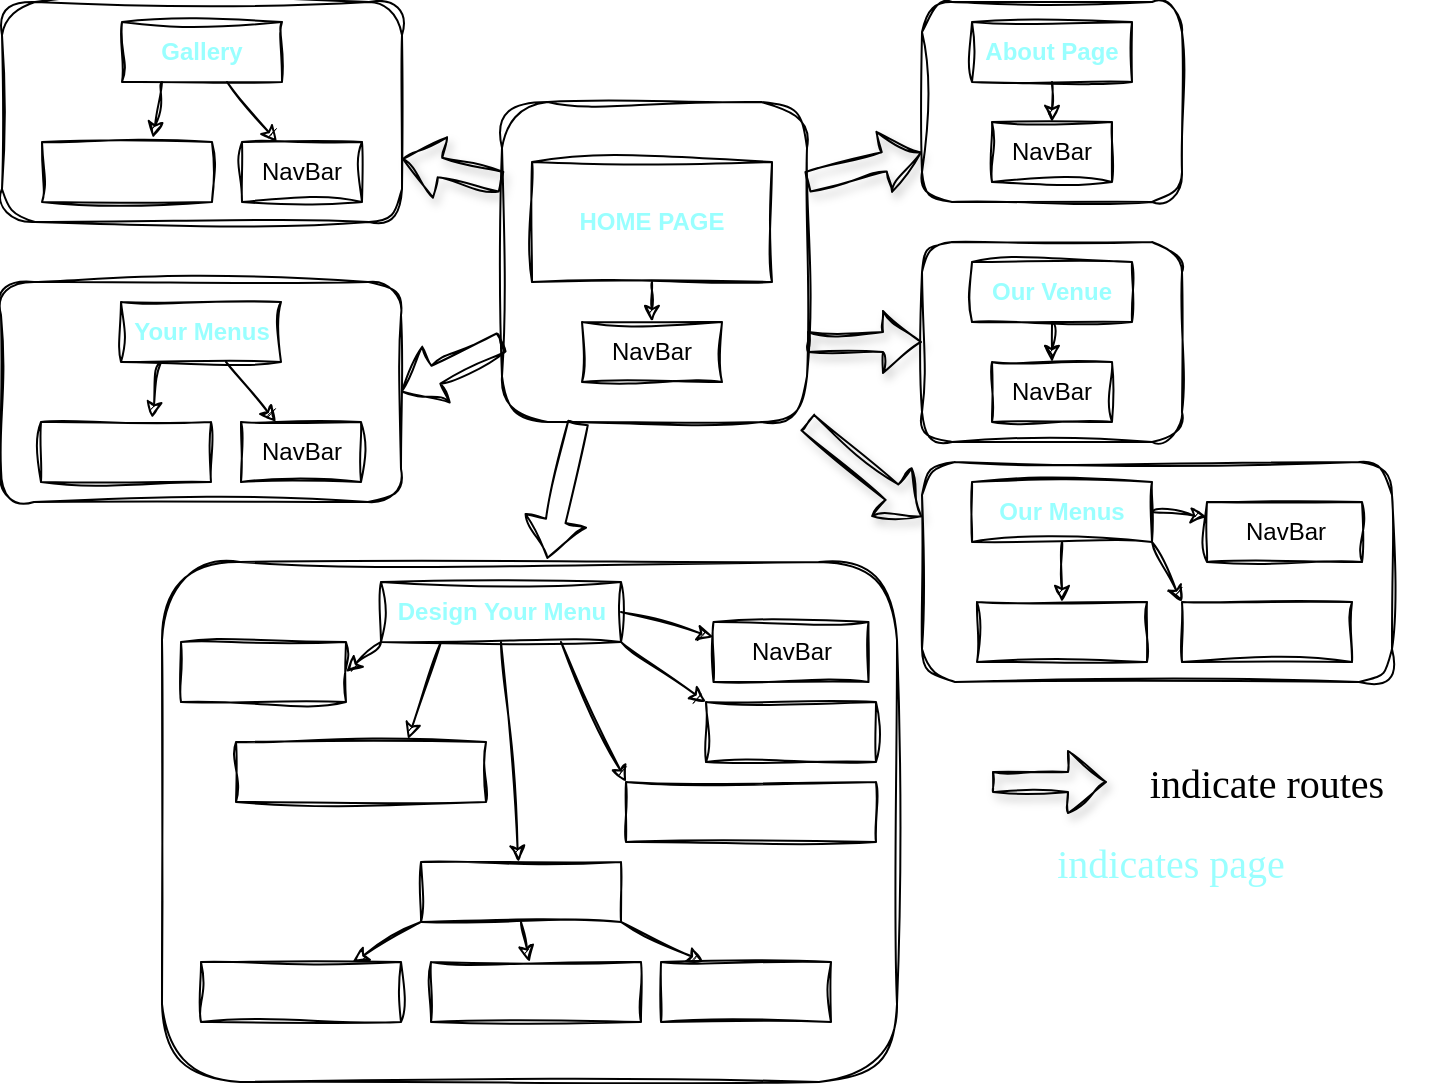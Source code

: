 <mxfile>
    <diagram id="sTTtGZmhN62so4-97QMT" name="Page-1">
        <mxGraphModel dx="896" dy="647" grid="1" gridSize="10" guides="1" tooltips="1" connect="1" arrows="1" fold="1" page="1" pageScale="1" pageWidth="850" pageHeight="1100" math="0" shadow="0">
            <root>
                <mxCell id="0"/>
                <mxCell id="1" parent="0"/>
                <mxCell id="4" style="edgeStyle=none;html=1;exitX=0.5;exitY=1;exitDx=0;exitDy=0;sketch=1;curveFitting=1;jiggle=2;" edge="1" parent="1" source="2" target="3">
                    <mxGeometry relative="1" as="geometry"/>
                </mxCell>
                <mxCell id="2" value="&lt;font color=&quot;#99ffff&quot;&gt;&lt;b&gt;HOME PAGE&lt;/b&gt;&lt;/font&gt;" style="whiteSpace=wrap;html=1;sketch=1;curveFitting=1;jiggle=2;" vertex="1" parent="1">
                    <mxGeometry x="335" y="230" width="120" height="60" as="geometry"/>
                </mxCell>
                <mxCell id="3" value="NavBar" style="whiteSpace=wrap;html=1;sketch=1;curveFitting=1;jiggle=2;" vertex="1" parent="1">
                    <mxGeometry x="360" y="310" width="70" height="30" as="geometry"/>
                </mxCell>
                <mxCell id="43" style="edgeStyle=none;shape=flexArrow;hachureGap=4;html=1;exitX=1;exitY=0.25;exitDx=0;exitDy=0;entryX=0;entryY=0.75;entryDx=0;entryDy=0;shadow=1;fontFamily=Architects Daughter;fontSource=https%3A%2F%2Ffonts.googleapis.com%2Fcss%3Ffamily%3DArchitects%2BDaughter;fontSize=16;sketch=1;curveFitting=1;jiggle=2;" edge="1" parent="1" source="6" target="8">
                    <mxGeometry relative="1" as="geometry"/>
                </mxCell>
                <mxCell id="44" style="edgeStyle=none;shape=flexArrow;hachureGap=4;html=1;exitX=1;exitY=0.75;exitDx=0;exitDy=0;entryX=0;entryY=0.5;entryDx=0;entryDy=0;shadow=1;fontFamily=Architects Daughter;fontSource=https%3A%2F%2Ffonts.googleapis.com%2Fcss%3Ffamily%3DArchitects%2BDaughter;fontSize=16;sketch=1;curveFitting=1;jiggle=2;" edge="1" parent="1" source="6" target="17">
                    <mxGeometry relative="1" as="geometry"/>
                </mxCell>
                <mxCell id="45" style="edgeStyle=none;shape=flexArrow;hachureGap=4;html=1;exitX=1;exitY=1;exitDx=0;exitDy=0;entryX=0;entryY=0.25;entryDx=0;entryDy=0;shadow=1;fontFamily=Architects Daughter;fontSource=https%3A%2F%2Ffonts.googleapis.com%2Fcss%3Ffamily%3DArchitects%2BDaughter;fontSize=16;sketch=1;curveFitting=1;jiggle=2;" edge="1" parent="1" source="6" target="21">
                    <mxGeometry relative="1" as="geometry"/>
                </mxCell>
                <mxCell id="46" style="edgeStyle=none;shape=flexArrow;hachureGap=4;html=1;exitX=0;exitY=0.25;exitDx=0;exitDy=0;shadow=1;fontFamily=Architects Daughter;fontSource=https%3A%2F%2Ffonts.googleapis.com%2Fcss%3Ffamily%3DArchitects%2BDaughter;fontSize=16;sketch=1;curveFitting=1;jiggle=2;" edge="1" parent="1" source="6" target="34">
                    <mxGeometry relative="1" as="geometry"/>
                </mxCell>
                <mxCell id="97" style="edgeStyle=none;shape=flexArrow;sketch=1;hachureGap=4;jiggle=2;curveFitting=1;html=1;exitX=0;exitY=0.75;exitDx=0;exitDy=0;entryX=1;entryY=0.5;entryDx=0;entryDy=0;fontFamily=Architects Daughter;fontSource=https%3A%2F%2Ffonts.googleapis.com%2Fcss%3Ffamily%3DArchitects%2BDaughter;fontSize=16;" edge="1" parent="1" source="6" target="91">
                    <mxGeometry relative="1" as="geometry"/>
                </mxCell>
                <mxCell id="98" style="edgeStyle=none;shape=flexArrow;sketch=1;hachureGap=4;jiggle=2;curveFitting=1;html=1;exitX=0.25;exitY=1;exitDx=0;exitDy=0;entryX=0.524;entryY=-0.006;entryDx=0;entryDy=0;entryPerimeter=0;fontFamily=Architects Daughter;fontSource=https%3A%2F%2Ffonts.googleapis.com%2Fcss%3Ffamily%3DArchitects%2BDaughter;fontSize=16;" edge="1" parent="1" source="6" target="59">
                    <mxGeometry relative="1" as="geometry"/>
                </mxCell>
                <mxCell id="6" value="" style="whiteSpace=wrap;html=1;rounded=1;fillColor=none;sketch=1;curveFitting=1;jiggle=2;" vertex="1" parent="1">
                    <mxGeometry x="320" y="200" width="152.5" height="160" as="geometry"/>
                </mxCell>
                <mxCell id="8" value="" style="whiteSpace=wrap;html=1;rounded=1;fillColor=none;sketch=1;curveFitting=1;jiggle=2;" vertex="1" parent="1">
                    <mxGeometry x="530" y="150" width="130" height="100" as="geometry"/>
                </mxCell>
                <mxCell id="14" value="" style="edgeStyle=none;html=1;sketch=1;curveFitting=1;jiggle=2;" edge="1" parent="1" source="10" target="12">
                    <mxGeometry relative="1" as="geometry"/>
                </mxCell>
                <mxCell id="10" value="&lt;b&gt;&lt;font color=&quot;#99ffff&quot;&gt;About Page&lt;/font&gt;&lt;/b&gt;" style="whiteSpace=wrap;html=1;rounded=0;fillColor=none;sketch=1;curveFitting=1;jiggle=2;" vertex="1" parent="1">
                    <mxGeometry x="555" y="160" width="80" height="30" as="geometry"/>
                </mxCell>
                <mxCell id="12" value="NavBar" style="whiteSpace=wrap;html=1;rounded=0;fillColor=none;sketch=1;curveFitting=1;jiggle=2;" vertex="1" parent="1">
                    <mxGeometry x="565" y="210" width="60" height="30" as="geometry"/>
                </mxCell>
                <mxCell id="17" value="" style="whiteSpace=wrap;html=1;rounded=1;fillColor=none;sketch=1;curveFitting=1;jiggle=2;" vertex="1" parent="1">
                    <mxGeometry x="530" y="270" width="130" height="100" as="geometry"/>
                </mxCell>
                <mxCell id="20" value="" style="edgeStyle=none;html=1;sketch=1;curveFitting=1;jiggle=2;" edge="1" parent="1" source="18" target="19">
                    <mxGeometry relative="1" as="geometry"/>
                </mxCell>
                <mxCell id="18" value="&lt;b style=&quot;&quot;&gt;&lt;font color=&quot;#99ffff&quot;&gt;Our Venue&lt;/font&gt;&lt;/b&gt;" style="whiteSpace=wrap;html=1;rounded=0;fillColor=none;sketch=1;curveFitting=1;jiggle=2;" vertex="1" parent="1">
                    <mxGeometry x="555" y="280" width="80" height="30" as="geometry"/>
                </mxCell>
                <mxCell id="19" value="NavBar" style="whiteSpace=wrap;html=1;rounded=0;fillColor=none;sketch=1;curveFitting=1;jiggle=2;" vertex="1" parent="1">
                    <mxGeometry x="565" y="330" width="60" height="30" as="geometry"/>
                </mxCell>
                <mxCell id="21" value="" style="whiteSpace=wrap;html=1;rounded=1;fillColor=none;sketch=1;curveFitting=1;jiggle=2;" vertex="1" parent="1">
                    <mxGeometry x="530" y="380" width="235" height="110" as="geometry"/>
                </mxCell>
                <mxCell id="28" style="edgeStyle=none;html=1;exitX=0.5;exitY=1;exitDx=0;exitDy=0;entryX=0.5;entryY=0;entryDx=0;entryDy=0;fontColor=#FFFFFF;sketch=1;curveFitting=1;jiggle=2;" edge="1" parent="1" source="23" target="25">
                    <mxGeometry relative="1" as="geometry"/>
                </mxCell>
                <mxCell id="29" style="edgeStyle=none;html=1;exitX=1;exitY=1;exitDx=0;exitDy=0;entryX=0;entryY=0;entryDx=0;entryDy=0;fontColor=#FFFFFF;sketch=1;curveFitting=1;jiggle=2;" edge="1" parent="1" source="23" target="26">
                    <mxGeometry relative="1" as="geometry"/>
                </mxCell>
                <mxCell id="30" style="edgeStyle=none;html=1;exitX=1;exitY=0.5;exitDx=0;exitDy=0;entryX=0;entryY=0.25;entryDx=0;entryDy=0;fontColor=#FFFFFF;sketch=1;curveFitting=1;jiggle=2;" edge="1" parent="1" source="23" target="27">
                    <mxGeometry relative="1" as="geometry"/>
                </mxCell>
                <mxCell id="23" value="&lt;b&gt;&lt;font color=&quot;#99ffff&quot;&gt;Our Menus&lt;/font&gt;&lt;/b&gt;" style="whiteSpace=wrap;html=1;rounded=0;fillColor=none;sketch=1;curveFitting=1;jiggle=2;" vertex="1" parent="1">
                    <mxGeometry x="555" y="390" width="90" height="30" as="geometry"/>
                </mxCell>
                <mxCell id="25" value="&lt;font style=&quot;&quot; color=&quot;#ffffff&quot;&gt;MenuNavBar&lt;/font&gt;" style="whiteSpace=wrap;html=1;rounded=0;fontColor=#99FFFF;fillColor=none;sketch=1;curveFitting=1;jiggle=2;" vertex="1" parent="1">
                    <mxGeometry x="557.5" y="450" width="85" height="30" as="geometry"/>
                </mxCell>
                <mxCell id="26" value="&lt;font style=&quot;&quot; color=&quot;#ffffff&quot;&gt;MenuItemList&lt;/font&gt;" style="whiteSpace=wrap;html=1;rounded=0;fontColor=#99FFFF;fillColor=none;sketch=1;curveFitting=1;jiggle=2;" vertex="1" parent="1">
                    <mxGeometry x="660" y="450" width="85" height="30" as="geometry"/>
                </mxCell>
                <mxCell id="27" value="NavBar" style="whiteSpace=wrap;html=1;rounded=0;fillColor=none;sketch=1;curveFitting=1;jiggle=2;" vertex="1" parent="1">
                    <mxGeometry x="672.5" y="400" width="77.5" height="30" as="geometry"/>
                </mxCell>
                <mxCell id="34" value="" style="whiteSpace=wrap;html=1;rounded=1;fillColor=none;sketch=1;curveFitting=1;jiggle=2;" vertex="1" parent="1">
                    <mxGeometry x="70" y="150" width="200" height="110" as="geometry"/>
                </mxCell>
                <mxCell id="35" value="" style="edgeStyle=none;html=1;sketch=1;curveFitting=1;jiggle=2;" edge="1" source="36" target="37" parent="1">
                    <mxGeometry relative="1" as="geometry"/>
                </mxCell>
                <mxCell id="40" style="edgeStyle=none;html=1;exitX=0.25;exitY=1;exitDx=0;exitDy=0;entryX=0.653;entryY=-0.067;entryDx=0;entryDy=0;entryPerimeter=0;fontColor=#FFFFFF;sketch=1;curveFitting=1;jiggle=2;" edge="1" parent="1" source="36" target="39">
                    <mxGeometry relative="1" as="geometry"/>
                </mxCell>
                <mxCell id="36" value="&lt;b&gt;&lt;font color=&quot;#99ffff&quot;&gt;Gallery&lt;/font&gt;&lt;/b&gt;" style="whiteSpace=wrap;html=1;rounded=0;fillColor=none;sketch=1;curveFitting=1;jiggle=2;" vertex="1" parent="1">
                    <mxGeometry x="130" y="160" width="80" height="30" as="geometry"/>
                </mxCell>
                <mxCell id="37" value="NavBar" style="whiteSpace=wrap;html=1;rounded=0;fillColor=none;sketch=1;curveFitting=1;jiggle=2;" vertex="1" parent="1">
                    <mxGeometry x="190" y="220" width="60" height="30" as="geometry"/>
                </mxCell>
                <mxCell id="39" value="&lt;font style=&quot;&quot; color=&quot;#ffffff&quot;&gt;ImageGallery&lt;/font&gt;" style="whiteSpace=wrap;html=1;rounded=0;fontColor=#99FFFF;fillColor=none;sketch=1;curveFitting=1;jiggle=2;" vertex="1" parent="1">
                    <mxGeometry x="90" y="220" width="85" height="30" as="geometry"/>
                </mxCell>
                <mxCell id="59" value="" style="whiteSpace=wrap;html=1;rounded=1;fillColor=none;sketch=1;curveFitting=1;jiggle=2;" vertex="1" parent="1">
                    <mxGeometry x="150" y="430" width="367.5" height="260" as="geometry"/>
                </mxCell>
                <mxCell id="61" style="edgeStyle=none;html=1;exitX=1;exitY=1;exitDx=0;exitDy=0;entryX=0;entryY=0;entryDx=0;entryDy=0;fontColor=#FFFFFF;sketch=1;curveFitting=1;jiggle=2;" edge="1" parent="1" source="63" target="65">
                    <mxGeometry relative="1" as="geometry"/>
                </mxCell>
                <mxCell id="62" style="edgeStyle=none;html=1;exitX=1;exitY=0.5;exitDx=0;exitDy=0;entryX=0;entryY=0.25;entryDx=0;entryDy=0;fontColor=#FFFFFF;sketch=1;curveFitting=1;jiggle=2;" edge="1" parent="1" source="63" target="66">
                    <mxGeometry relative="1" as="geometry"/>
                </mxCell>
                <mxCell id="70" style="edgeStyle=none;sketch=1;hachureGap=4;jiggle=2;curveFitting=1;html=1;exitX=0.75;exitY=1;exitDx=0;exitDy=0;entryX=0;entryY=0;entryDx=0;entryDy=0;fontFamily=Architects Daughter;fontSource=https%3A%2F%2Ffonts.googleapis.com%2Fcss%3Ffamily%3DArchitects%2BDaughter;fontSize=16;" edge="1" parent="1" source="63" target="64">
                    <mxGeometry relative="1" as="geometry"/>
                </mxCell>
                <mxCell id="80" style="edgeStyle=none;sketch=1;hachureGap=4;jiggle=2;curveFitting=1;html=1;exitX=0;exitY=1;exitDx=0;exitDy=0;entryX=1;entryY=0.5;entryDx=0;entryDy=0;fontFamily=Architects Daughter;fontSource=https%3A%2F%2Ffonts.googleapis.com%2Fcss%3Ffamily%3DArchitects%2BDaughter;fontSize=16;" edge="1" parent="1" source="63" target="73">
                    <mxGeometry relative="1" as="geometry"/>
                </mxCell>
                <mxCell id="81" style="edgeStyle=none;sketch=1;hachureGap=4;jiggle=2;curveFitting=1;html=1;exitX=0.25;exitY=1;exitDx=0;exitDy=0;entryX=0.688;entryY=-0.05;entryDx=0;entryDy=0;entryPerimeter=0;fontFamily=Architects Daughter;fontSource=https%3A%2F%2Ffonts.googleapis.com%2Fcss%3Ffamily%3DArchitects%2BDaughter;fontSize=16;" edge="1" parent="1" source="63" target="71">
                    <mxGeometry relative="1" as="geometry"/>
                </mxCell>
                <mxCell id="82" style="edgeStyle=none;sketch=1;hachureGap=4;jiggle=2;curveFitting=1;html=1;exitX=0.5;exitY=1;exitDx=0;exitDy=0;fontFamily=Architects Daughter;fontSource=https%3A%2F%2Ffonts.googleapis.com%2Fcss%3Ffamily%3DArchitects%2BDaughter;fontSize=16;" edge="1" parent="1" source="63" target="77">
                    <mxGeometry relative="1" as="geometry"/>
                </mxCell>
                <mxCell id="63" value="&lt;b&gt;&lt;font color=&quot;#99ffff&quot;&gt;Design Your Menu&lt;/font&gt;&lt;/b&gt;" style="whiteSpace=wrap;html=1;rounded=0;fillColor=none;sketch=1;curveFitting=1;jiggle=2;" vertex="1" parent="1">
                    <mxGeometry x="259.5" y="440" width="120" height="30" as="geometry"/>
                </mxCell>
                <mxCell id="64" value="&lt;font style=&quot;&quot; color=&quot;#ffffff&quot;&gt;MenuNamingForm&lt;/font&gt;" style="whiteSpace=wrap;html=1;rounded=0;fontColor=#99FFFF;fillColor=none;sketch=1;curveFitting=1;jiggle=2;" vertex="1" parent="1">
                    <mxGeometry x="382" y="540" width="125" height="30" as="geometry"/>
                </mxCell>
                <mxCell id="65" value="&lt;font style=&quot;&quot; color=&quot;#ffffff&quot;&gt;SearchBar&lt;/font&gt;" style="whiteSpace=wrap;html=1;rounded=0;fontColor=#99FFFF;fillColor=none;sketch=1;curveFitting=1;jiggle=2;" vertex="1" parent="1">
                    <mxGeometry x="422" y="500" width="85" height="30" as="geometry"/>
                </mxCell>
                <mxCell id="66" value="NavBar" style="whiteSpace=wrap;html=1;rounded=0;fillColor=none;sketch=1;curveFitting=1;jiggle=2;" vertex="1" parent="1">
                    <mxGeometry x="425.75" y="460" width="77.5" height="30" as="geometry"/>
                </mxCell>
                <mxCell id="71" value="&lt;font style=&quot;&quot; color=&quot;#ffffff&quot;&gt;ExistingMenus&lt;/font&gt;" style="whiteSpace=wrap;html=1;rounded=0;fontColor=#99FFFF;fillColor=none;sketch=1;curveFitting=1;jiggle=2;" vertex="1" parent="1">
                    <mxGeometry x="187" y="520" width="125" height="30" as="geometry"/>
                </mxCell>
                <mxCell id="73" value="&lt;font color=&quot;#ffffff&quot;&gt;SaveMenu&lt;/font&gt;" style="whiteSpace=wrap;html=1;rounded=0;fontColor=#99FFFF;fillColor=none;sketch=1;curveFitting=1;jiggle=2;" vertex="1" parent="1">
                    <mxGeometry x="159.5" y="470" width="82.5" height="30" as="geometry"/>
                </mxCell>
                <mxCell id="75" value="&lt;font style=&quot;&quot; color=&quot;#ffffff&quot;&gt;MenuItemList&lt;/font&gt;" style="whiteSpace=wrap;html=1;rounded=0;fontColor=#99FFFF;fillColor=none;sketch=1;curveFitting=1;jiggle=2;" vertex="1" parent="1">
                    <mxGeometry x="284.5" y="630" width="105" height="30" as="geometry"/>
                </mxCell>
                <mxCell id="76" value="&lt;font style=&quot;&quot; color=&quot;#ffffff&quot;&gt;MenuSelector&lt;/font&gt;" style="whiteSpace=wrap;html=1;rounded=0;fontColor=#99FFFF;fillColor=none;sketch=1;curveFitting=1;jiggle=2;" vertex="1" parent="1">
                    <mxGeometry x="169.5" y="630" width="100" height="30" as="geometry"/>
                </mxCell>
                <mxCell id="83" style="edgeStyle=none;sketch=1;hachureGap=4;jiggle=2;curveFitting=1;html=1;exitX=0;exitY=1;exitDx=0;exitDy=0;fontFamily=Architects Daughter;fontSource=https%3A%2F%2Ffonts.googleapis.com%2Fcss%3Ffamily%3DArchitects%2BDaughter;fontSize=16;" edge="1" parent="1" source="77" target="76">
                    <mxGeometry relative="1" as="geometry"/>
                </mxCell>
                <mxCell id="84" style="edgeStyle=none;sketch=1;hachureGap=4;jiggle=2;curveFitting=1;html=1;exitX=0.5;exitY=1;exitDx=0;exitDy=0;fontFamily=Architects Daughter;fontSource=https%3A%2F%2Ffonts.googleapis.com%2Fcss%3Ffamily%3DArchitects%2BDaughter;fontSize=16;" edge="1" parent="1" source="77" target="75">
                    <mxGeometry relative="1" as="geometry"/>
                </mxCell>
                <mxCell id="85" style="edgeStyle=none;sketch=1;hachureGap=4;jiggle=2;curveFitting=1;html=1;exitX=1;exitY=1;exitDx=0;exitDy=0;entryX=0.25;entryY=0;entryDx=0;entryDy=0;fontFamily=Architects Daughter;fontSource=https%3A%2F%2Ffonts.googleapis.com%2Fcss%3Ffamily%3DArchitects%2BDaughter;fontSize=16;" edge="1" parent="1" source="77" target="78">
                    <mxGeometry relative="1" as="geometry"/>
                </mxCell>
                <mxCell id="77" value="&lt;font style=&quot;&quot; color=&quot;#ffffff&quot;&gt;DesignMenu&lt;/font&gt;" style="whiteSpace=wrap;html=1;rounded=0;fontColor=#99FFFF;fillColor=none;sketch=1;curveFitting=1;jiggle=2;" vertex="1" parent="1">
                    <mxGeometry x="279.5" y="580" width="100" height="30" as="geometry"/>
                </mxCell>
                <mxCell id="78" value="&lt;font style=&quot;&quot; color=&quot;#ffffff&quot;&gt;SearchBar&lt;/font&gt;" style="whiteSpace=wrap;html=1;rounded=0;fontColor=#99FFFF;fillColor=none;sketch=1;curveFitting=1;jiggle=2;" vertex="1" parent="1">
                    <mxGeometry x="399.5" y="630" width="85" height="30" as="geometry"/>
                </mxCell>
                <mxCell id="91" value="" style="whiteSpace=wrap;html=1;rounded=1;fillColor=none;sketch=1;curveFitting=1;jiggle=2;" vertex="1" parent="1">
                    <mxGeometry x="69.5" y="290" width="200" height="110" as="geometry"/>
                </mxCell>
                <mxCell id="92" value="" style="edgeStyle=none;html=1;sketch=1;curveFitting=1;jiggle=2;" edge="1" source="94" target="95" parent="1">
                    <mxGeometry relative="1" as="geometry"/>
                </mxCell>
                <mxCell id="93" style="edgeStyle=none;html=1;exitX=0.25;exitY=1;exitDx=0;exitDy=0;entryX=0.653;entryY=-0.067;entryDx=0;entryDy=0;entryPerimeter=0;fontColor=#FFFFFF;sketch=1;curveFitting=1;jiggle=2;" edge="1" source="94" target="96" parent="1">
                    <mxGeometry relative="1" as="geometry"/>
                </mxCell>
                <mxCell id="94" value="&lt;b&gt;&lt;font color=&quot;#99ffff&quot;&gt;Your Menus&lt;/font&gt;&lt;/b&gt;" style="whiteSpace=wrap;html=1;rounded=0;fillColor=none;sketch=1;curveFitting=1;jiggle=2;" vertex="1" parent="1">
                    <mxGeometry x="129.5" y="300" width="80" height="30" as="geometry"/>
                </mxCell>
                <mxCell id="95" value="NavBar" style="whiteSpace=wrap;html=1;rounded=0;fillColor=none;sketch=1;curveFitting=1;jiggle=2;" vertex="1" parent="1">
                    <mxGeometry x="189.5" y="360" width="60" height="30" as="geometry"/>
                </mxCell>
                <mxCell id="96" value="&lt;font style=&quot;&quot; color=&quot;#ffffff&quot;&gt;ExistingMenus&lt;/font&gt;" style="whiteSpace=wrap;html=1;rounded=0;fontColor=#99FFFF;fillColor=none;sketch=1;curveFitting=1;jiggle=2;" vertex="1" parent="1">
                    <mxGeometry x="89.5" y="360" width="85" height="30" as="geometry"/>
                </mxCell>
                <mxCell id="99" style="edgeStyle=none;shape=flexArrow;hachureGap=4;html=1;exitX=1;exitY=0.75;exitDx=0;exitDy=0;entryX=0;entryY=0.5;entryDx=0;entryDy=0;shadow=1;fontFamily=Architects Daughter;fontSource=https%3A%2F%2Ffonts.googleapis.com%2Fcss%3Ffamily%3DArchitects%2BDaughter;fontSize=16;sketch=1;curveFitting=1;jiggle=2;" edge="1" parent="1">
                    <mxGeometry relative="1" as="geometry">
                        <mxPoint x="565" y="540" as="sourcePoint"/>
                        <mxPoint x="622.5" y="540" as="targetPoint"/>
                    </mxGeometry>
                </mxCell>
                <mxCell id="101" value="indicate routes" style="text;html=1;strokeColor=none;fillColor=none;align=center;verticalAlign=middle;whiteSpace=wrap;rounded=0;sketch=1;hachureGap=4;jiggle=2;curveFitting=1;fontFamily=Verdana;fontSize=20;" vertex="1" parent="1">
                    <mxGeometry x="610" y="520" width="185" height="40" as="geometry"/>
                </mxCell>
                <mxCell id="102" value="&lt;font style=&quot;font-size: 20px;&quot; color=&quot;#99ffff&quot;&gt;indicates page&lt;/font&gt;" style="text;html=1;strokeColor=none;fillColor=none;align=center;verticalAlign=middle;whiteSpace=wrap;rounded=0;sketch=1;hachureGap=4;jiggle=2;curveFitting=1;fontFamily=Verdana;fontSize=11;" vertex="1" parent="1">
                    <mxGeometry x="557.5" y="560" width="192.5" height="40" as="geometry"/>
                </mxCell>
            </root>
        </mxGraphModel>
    </diagram>
</mxfile>